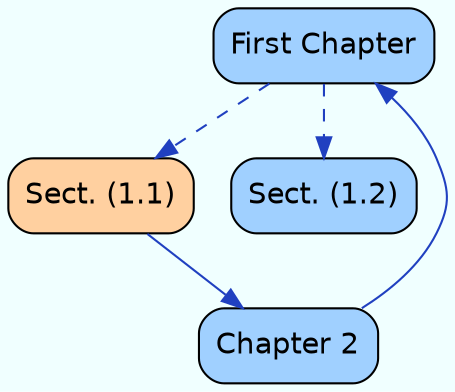 digraph "MyGraph" {
	bgcolor=azure;
	"First Chapter" [fillcolor="#A0D0FF" fontname=Helvetica shape=rect style="filled, rounded" URL="#first-chapter"];
	"First Chapter" -> "Section 1.1" [color="#2040C0" style=dashed];
	"First Chapter" -> "Section 1.2" [color="#2040C0" style=dashed];
	"Section 1.1" [fillcolor="#FFD0A0" fontname=Helvetica label="Sect. (1.1)" shape=rect style="filled, rounded" URL="#section-1.1"];
	"Section 1.1" -> "Second Chapter" [color="#2040C0"];
	"Section 1.2" [fillcolor="#A0D0FF" fontname=Helvetica label="Sect. (1.2)" shape=rect style="filled, rounded" URL="#section-1.2"];
	"Second Chapter" [fillcolor="#A0D0FF" fontname=Helvetica label="Chapter 2" shape=rect style="filled, rounded"];
	"Second Chapter" -> "First Chapter" [color="#2040C0"];
}
